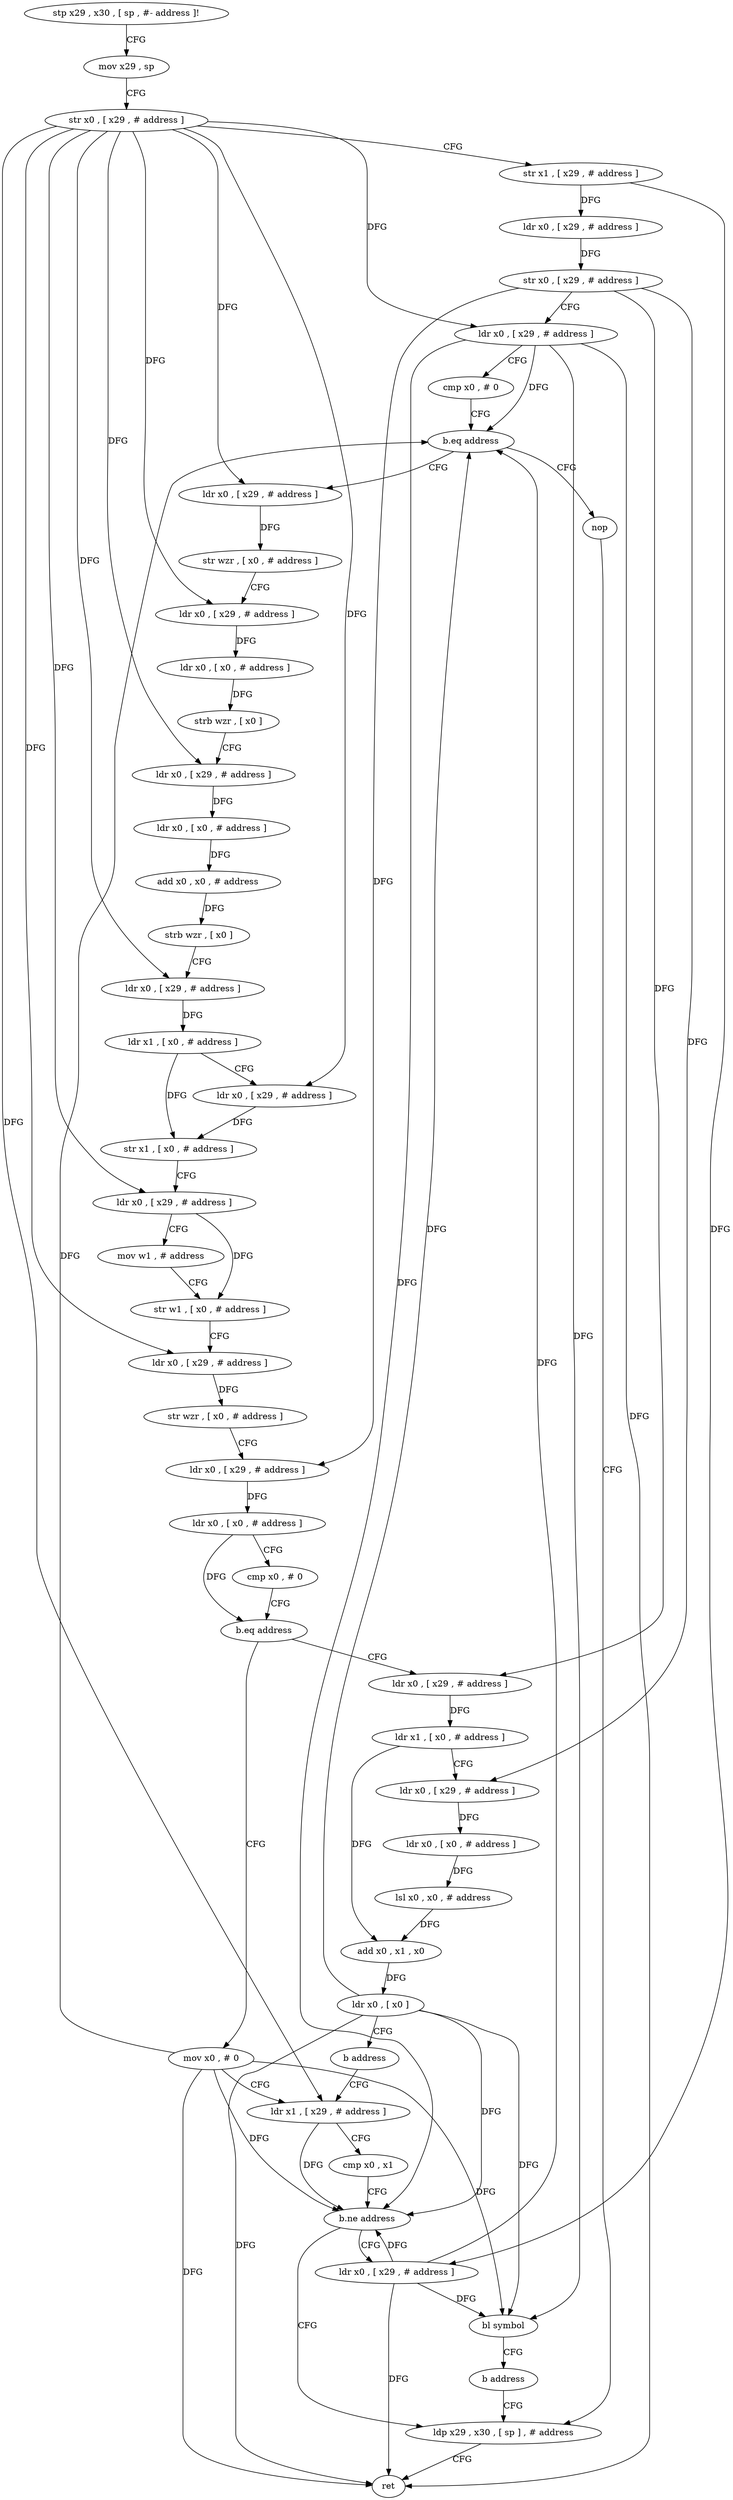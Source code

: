 digraph "func" {
"148712" [label = "stp x29 , x30 , [ sp , #- address ]!" ]
"148716" [label = "mov x29 , sp" ]
"148720" [label = "str x0 , [ x29 , # address ]" ]
"148724" [label = "str x1 , [ x29 , # address ]" ]
"148728" [label = "ldr x0 , [ x29 , # address ]" ]
"148732" [label = "str x0 , [ x29 , # address ]" ]
"148736" [label = "ldr x0 , [ x29 , # address ]" ]
"148740" [label = "cmp x0 , # 0" ]
"148744" [label = "b.eq address" ]
"148896" [label = "nop" ]
"148748" [label = "ldr x0 , [ x29 , # address ]" ]
"148900" [label = "ldp x29 , x30 , [ sp ] , # address" ]
"148752" [label = "str wzr , [ x0 , # address ]" ]
"148756" [label = "ldr x0 , [ x29 , # address ]" ]
"148760" [label = "ldr x0 , [ x0 , # address ]" ]
"148764" [label = "strb wzr , [ x0 ]" ]
"148768" [label = "ldr x0 , [ x29 , # address ]" ]
"148772" [label = "ldr x0 , [ x0 , # address ]" ]
"148776" [label = "add x0 , x0 , # address" ]
"148780" [label = "strb wzr , [ x0 ]" ]
"148784" [label = "ldr x0 , [ x29 , # address ]" ]
"148788" [label = "ldr x1 , [ x0 , # address ]" ]
"148792" [label = "ldr x0 , [ x29 , # address ]" ]
"148796" [label = "str x1 , [ x0 , # address ]" ]
"148800" [label = "ldr x0 , [ x29 , # address ]" ]
"148804" [label = "mov w1 , # address" ]
"148808" [label = "str w1 , [ x0 , # address ]" ]
"148812" [label = "ldr x0 , [ x29 , # address ]" ]
"148816" [label = "str wzr , [ x0 , # address ]" ]
"148820" [label = "ldr x0 , [ x29 , # address ]" ]
"148824" [label = "ldr x0 , [ x0 , # address ]" ]
"148828" [label = "cmp x0 , # 0" ]
"148832" [label = "b.eq address" ]
"148868" [label = "mov x0 , # 0" ]
"148836" [label = "ldr x0 , [ x29 , # address ]" ]
"148872" [label = "ldr x1 , [ x29 , # address ]" ]
"148840" [label = "ldr x1 , [ x0 , # address ]" ]
"148844" [label = "ldr x0 , [ x29 , # address ]" ]
"148848" [label = "ldr x0 , [ x0 , # address ]" ]
"148852" [label = "lsl x0 , x0 , # address" ]
"148856" [label = "add x0 , x1 , x0" ]
"148860" [label = "ldr x0 , [ x0 ]" ]
"148864" [label = "b address" ]
"148904" [label = "ret" ]
"148884" [label = "ldr x0 , [ x29 , # address ]" ]
"148888" [label = "bl symbol" ]
"148892" [label = "b address" ]
"148876" [label = "cmp x0 , x1" ]
"148880" [label = "b.ne address" ]
"148712" -> "148716" [ label = "CFG" ]
"148716" -> "148720" [ label = "CFG" ]
"148720" -> "148724" [ label = "CFG" ]
"148720" -> "148736" [ label = "DFG" ]
"148720" -> "148748" [ label = "DFG" ]
"148720" -> "148756" [ label = "DFG" ]
"148720" -> "148768" [ label = "DFG" ]
"148720" -> "148784" [ label = "DFG" ]
"148720" -> "148792" [ label = "DFG" ]
"148720" -> "148800" [ label = "DFG" ]
"148720" -> "148812" [ label = "DFG" ]
"148720" -> "148872" [ label = "DFG" ]
"148724" -> "148728" [ label = "DFG" ]
"148724" -> "148884" [ label = "DFG" ]
"148728" -> "148732" [ label = "DFG" ]
"148732" -> "148736" [ label = "CFG" ]
"148732" -> "148820" [ label = "DFG" ]
"148732" -> "148836" [ label = "DFG" ]
"148732" -> "148844" [ label = "DFG" ]
"148736" -> "148740" [ label = "CFG" ]
"148736" -> "148744" [ label = "DFG" ]
"148736" -> "148904" [ label = "DFG" ]
"148736" -> "148880" [ label = "DFG" ]
"148736" -> "148888" [ label = "DFG" ]
"148740" -> "148744" [ label = "CFG" ]
"148744" -> "148896" [ label = "CFG" ]
"148744" -> "148748" [ label = "CFG" ]
"148896" -> "148900" [ label = "CFG" ]
"148748" -> "148752" [ label = "DFG" ]
"148900" -> "148904" [ label = "CFG" ]
"148752" -> "148756" [ label = "CFG" ]
"148756" -> "148760" [ label = "DFG" ]
"148760" -> "148764" [ label = "DFG" ]
"148764" -> "148768" [ label = "CFG" ]
"148768" -> "148772" [ label = "DFG" ]
"148772" -> "148776" [ label = "DFG" ]
"148776" -> "148780" [ label = "DFG" ]
"148780" -> "148784" [ label = "CFG" ]
"148784" -> "148788" [ label = "DFG" ]
"148788" -> "148792" [ label = "CFG" ]
"148788" -> "148796" [ label = "DFG" ]
"148792" -> "148796" [ label = "DFG" ]
"148796" -> "148800" [ label = "CFG" ]
"148800" -> "148804" [ label = "CFG" ]
"148800" -> "148808" [ label = "DFG" ]
"148804" -> "148808" [ label = "CFG" ]
"148808" -> "148812" [ label = "CFG" ]
"148812" -> "148816" [ label = "DFG" ]
"148816" -> "148820" [ label = "CFG" ]
"148820" -> "148824" [ label = "DFG" ]
"148824" -> "148828" [ label = "CFG" ]
"148824" -> "148832" [ label = "DFG" ]
"148828" -> "148832" [ label = "CFG" ]
"148832" -> "148868" [ label = "CFG" ]
"148832" -> "148836" [ label = "CFG" ]
"148868" -> "148872" [ label = "CFG" ]
"148868" -> "148744" [ label = "DFG" ]
"148868" -> "148904" [ label = "DFG" ]
"148868" -> "148880" [ label = "DFG" ]
"148868" -> "148888" [ label = "DFG" ]
"148836" -> "148840" [ label = "DFG" ]
"148872" -> "148876" [ label = "CFG" ]
"148872" -> "148880" [ label = "DFG" ]
"148840" -> "148844" [ label = "CFG" ]
"148840" -> "148856" [ label = "DFG" ]
"148844" -> "148848" [ label = "DFG" ]
"148848" -> "148852" [ label = "DFG" ]
"148852" -> "148856" [ label = "DFG" ]
"148856" -> "148860" [ label = "DFG" ]
"148860" -> "148864" [ label = "CFG" ]
"148860" -> "148744" [ label = "DFG" ]
"148860" -> "148904" [ label = "DFG" ]
"148860" -> "148880" [ label = "DFG" ]
"148860" -> "148888" [ label = "DFG" ]
"148864" -> "148872" [ label = "CFG" ]
"148884" -> "148888" [ label = "DFG" ]
"148884" -> "148744" [ label = "DFG" ]
"148884" -> "148904" [ label = "DFG" ]
"148884" -> "148880" [ label = "DFG" ]
"148888" -> "148892" [ label = "CFG" ]
"148892" -> "148900" [ label = "CFG" ]
"148876" -> "148880" [ label = "CFG" ]
"148880" -> "148900" [ label = "CFG" ]
"148880" -> "148884" [ label = "CFG" ]
}
